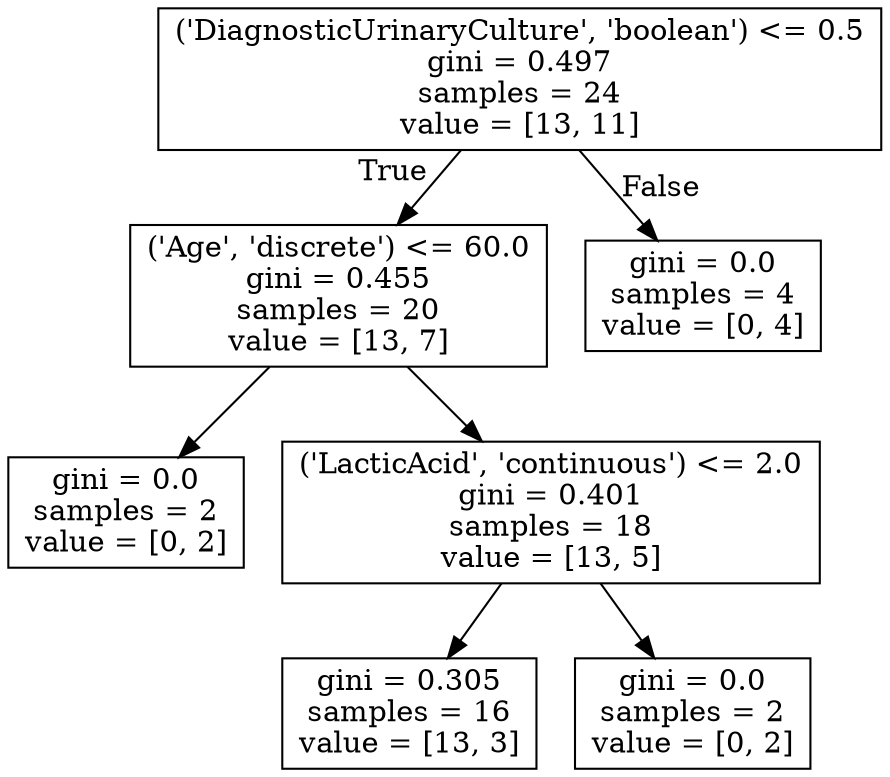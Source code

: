 digraph Tree {
node [shape=box] ;
0 [label="('DiagnosticUrinaryCulture', 'boolean') <= 0.5\ngini = 0.497\nsamples = 24\nvalue = [13, 11]"] ;
1 [label="('Age', 'discrete') <= 60.0\ngini = 0.455\nsamples = 20\nvalue = [13, 7]"] ;
0 -> 1 [labeldistance=2.5, labelangle=45, headlabel="True"] ;
2 [label="gini = 0.0\nsamples = 2\nvalue = [0, 2]"] ;
1 -> 2 ;
3 [label="('LacticAcid', 'continuous') <= 2.0\ngini = 0.401\nsamples = 18\nvalue = [13, 5]"] ;
1 -> 3 ;
4 [label="gini = 0.305\nsamples = 16\nvalue = [13, 3]"] ;
3 -> 4 ;
5 [label="gini = 0.0\nsamples = 2\nvalue = [0, 2]"] ;
3 -> 5 ;
6 [label="gini = 0.0\nsamples = 4\nvalue = [0, 4]"] ;
0 -> 6 [labeldistance=2.5, labelangle=-45, headlabel="False"] ;
}